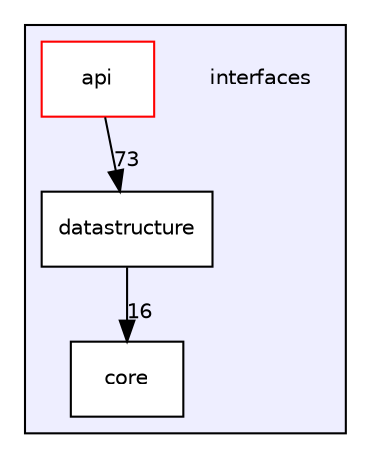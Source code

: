 digraph "interfaces" {
  compound=true
  node [ fontsize="10", fontname="Helvetica"];
  edge [ labelfontsize="10", labelfontname="Helvetica"];
  subgraph clusterdir_ff6b5900125bb0123025c1cb24bdc726 {
    graph [ bgcolor="#eeeeff", pencolor="black", label="" URL="dir_ff6b5900125bb0123025c1cb24bdc726.html"];
    dir_ff6b5900125bb0123025c1cb24bdc726 [shape=plaintext label="interfaces"];
    dir_5ccb2e05c35c6d85a94d42568a113e58 [shape=box label="api" color="red" fillcolor="white" style="filled" URL="dir_5ccb2e05c35c6d85a94d42568a113e58.html"];
    dir_77ad411c1185b239213b2b94f266553b [shape=box label="core" color="black" fillcolor="white" style="filled" URL="dir_77ad411c1185b239213b2b94f266553b.html"];
    dir_3163639002ef67c6c12f1b2ccf7afca4 [shape=box label="datastructure" color="black" fillcolor="white" style="filled" URL="dir_3163639002ef67c6c12f1b2ccf7afca4.html"];
  }
  dir_5ccb2e05c35c6d85a94d42568a113e58->dir_3163639002ef67c6c12f1b2ccf7afca4 [headlabel="73", labeldistance=1.5 headhref="dir_000001_000023.html"];
  dir_3163639002ef67c6c12f1b2ccf7afca4->dir_77ad411c1185b239213b2b94f266553b [headlabel="16", labeldistance=1.5 headhref="dir_000023_000022.html"];
}
